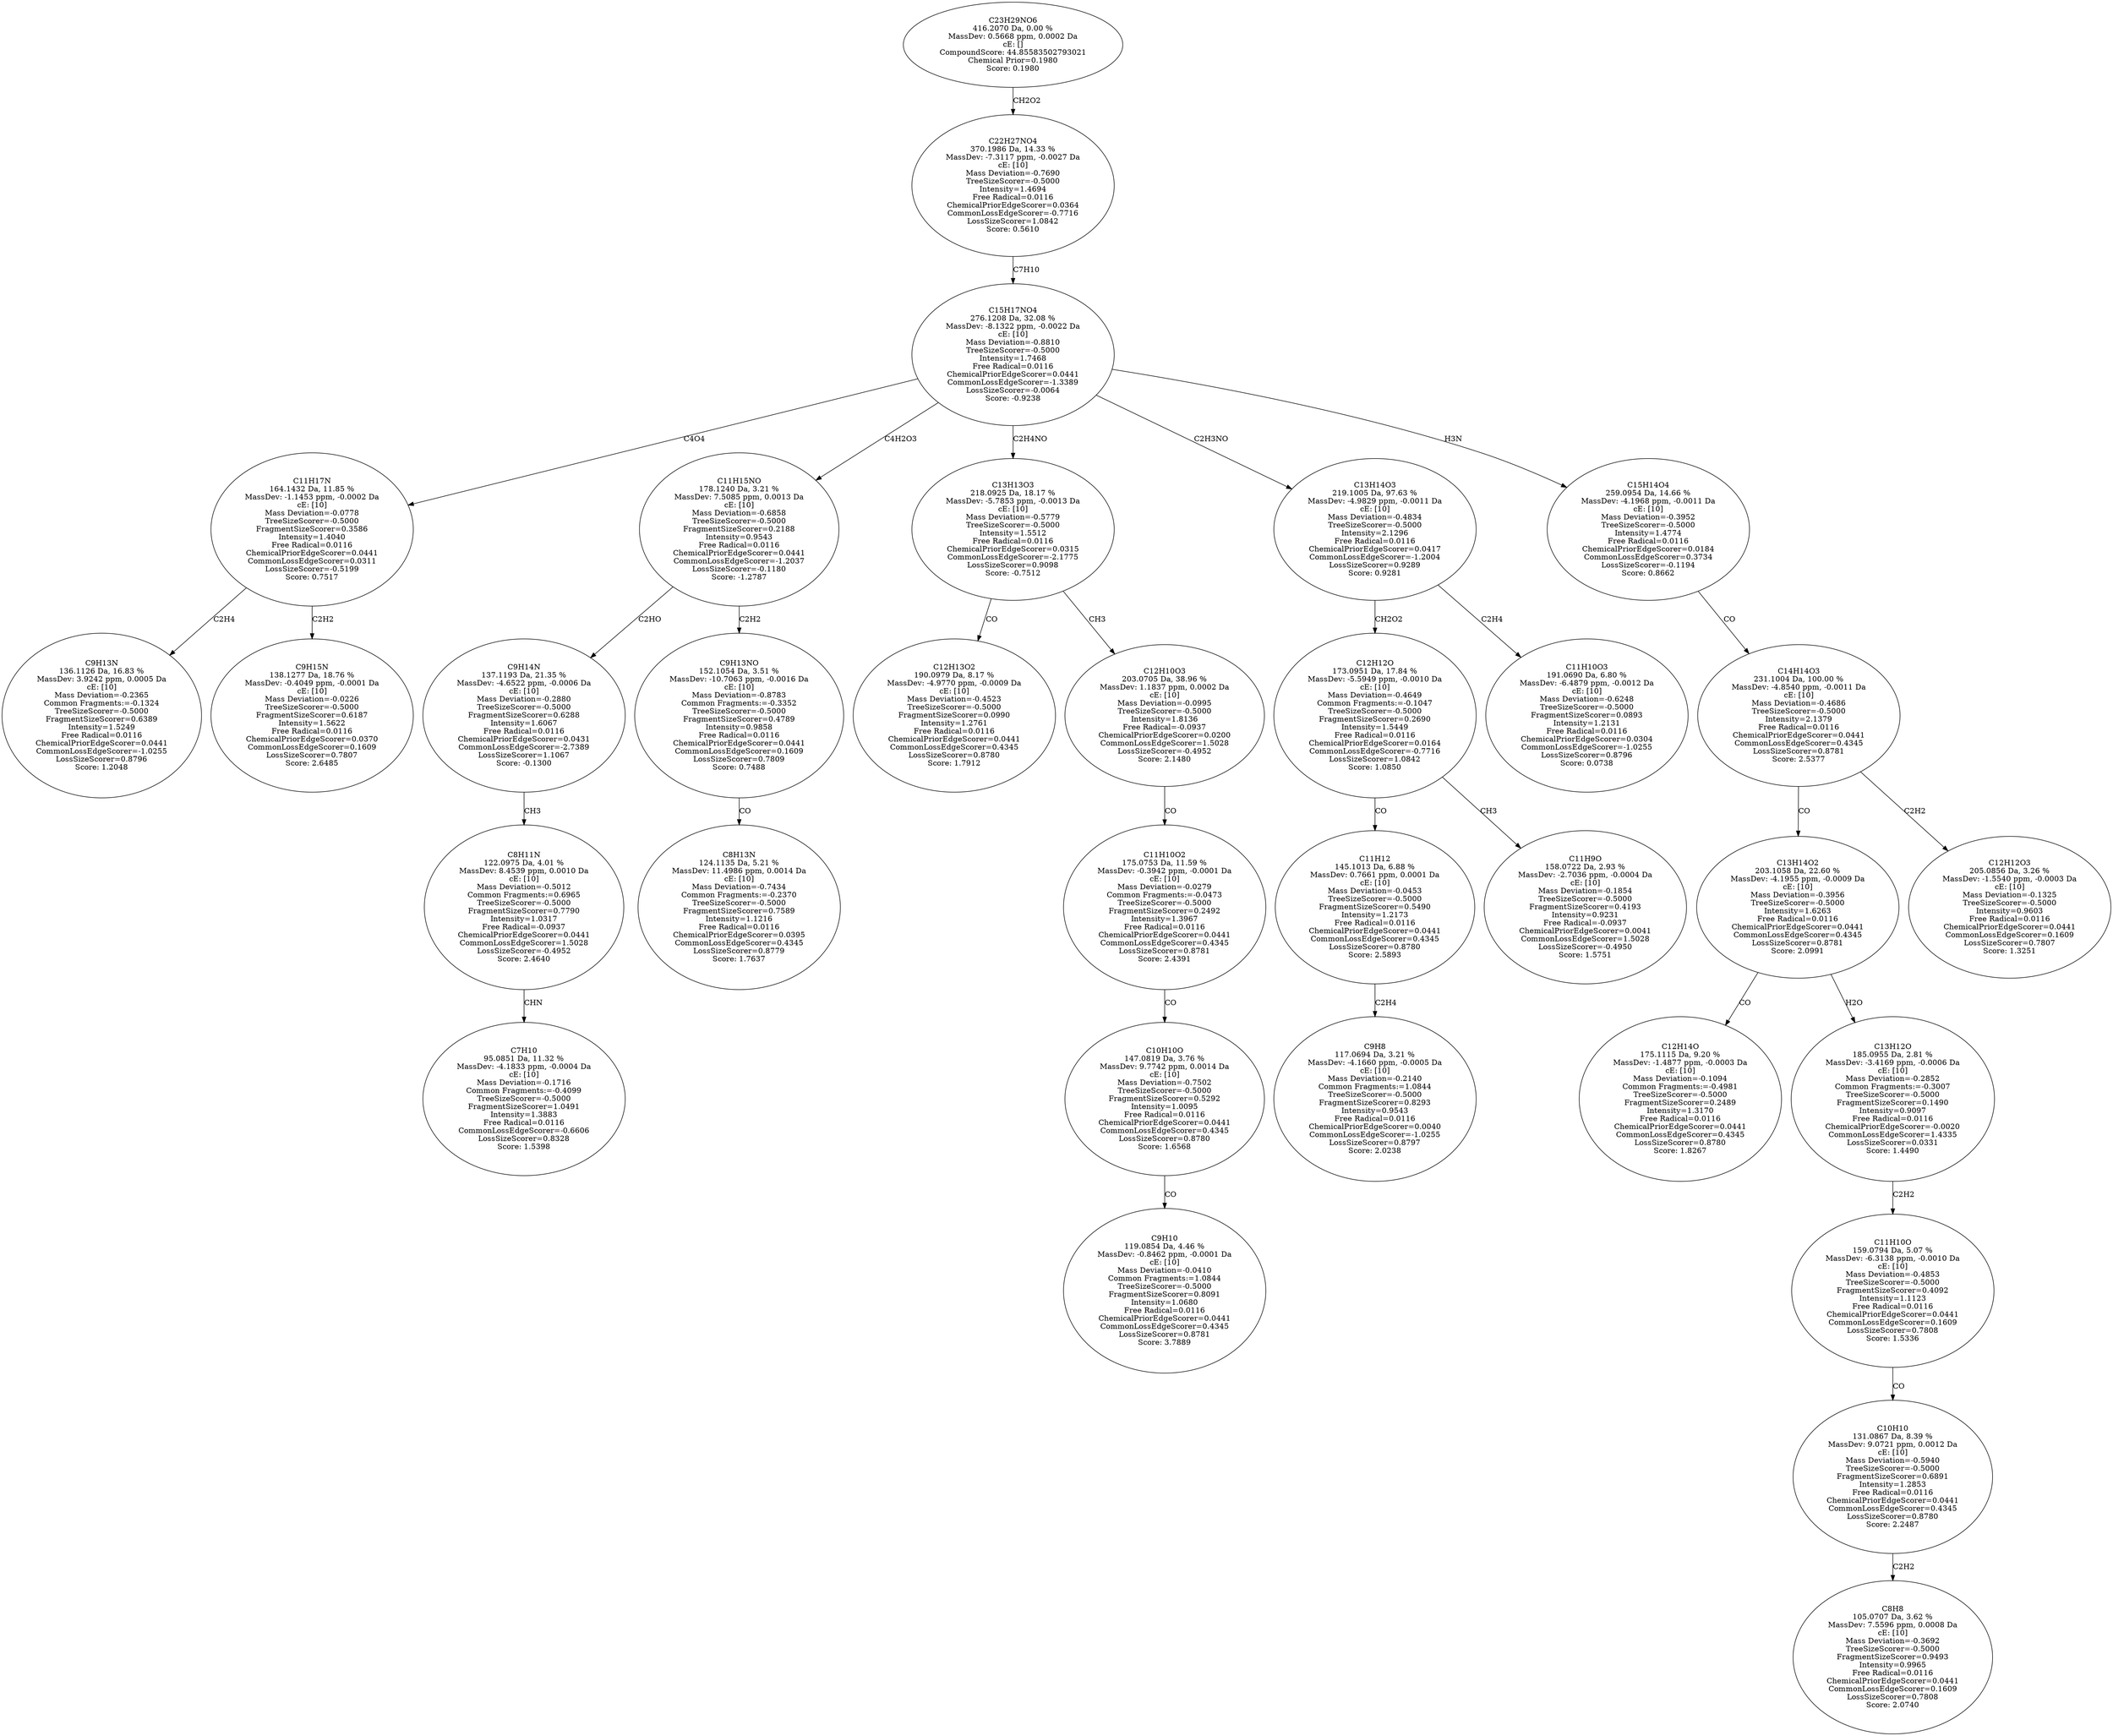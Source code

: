 strict digraph {
v1 [label="C9H13N\n136.1126 Da, 16.83 %\nMassDev: 3.9242 ppm, 0.0005 Da\ncE: [10]\nMass Deviation=-0.2365\nCommon Fragments:=-0.1324\nTreeSizeScorer=-0.5000\nFragmentSizeScorer=0.6389\nIntensity=1.5249\nFree Radical=0.0116\nChemicalPriorEdgeScorer=0.0441\nCommonLossEdgeScorer=-1.0255\nLossSizeScorer=0.8796\nScore: 1.2048"];
v2 [label="C9H15N\n138.1277 Da, 18.76 %\nMassDev: -0.4049 ppm, -0.0001 Da\ncE: [10]\nMass Deviation=-0.0226\nTreeSizeScorer=-0.5000\nFragmentSizeScorer=0.6187\nIntensity=1.5622\nFree Radical=0.0116\nChemicalPriorEdgeScorer=0.0370\nCommonLossEdgeScorer=0.1609\nLossSizeScorer=0.7807\nScore: 2.6485"];
v3 [label="C11H17N\n164.1432 Da, 11.85 %\nMassDev: -1.1453 ppm, -0.0002 Da\ncE: [10]\nMass Deviation=-0.0778\nTreeSizeScorer=-0.5000\nFragmentSizeScorer=0.3586\nIntensity=1.4040\nFree Radical=0.0116\nChemicalPriorEdgeScorer=0.0441\nCommonLossEdgeScorer=0.0311\nLossSizeScorer=-0.5199\nScore: 0.7517"];
v4 [label="C7H10\n95.0851 Da, 11.32 %\nMassDev: -4.1833 ppm, -0.0004 Da\ncE: [10]\nMass Deviation=-0.1716\nCommon Fragments:=-0.4099\nTreeSizeScorer=-0.5000\nFragmentSizeScorer=1.0491\nIntensity=1.3883\nFree Radical=0.0116\nCommonLossEdgeScorer=-0.6606\nLossSizeScorer=0.8328\nScore: 1.5398"];
v5 [label="C8H11N\n122.0975 Da, 4.01 %\nMassDev: 8.4539 ppm, 0.0010 Da\ncE: [10]\nMass Deviation=-0.5012\nCommon Fragments:=0.6965\nTreeSizeScorer=-0.5000\nFragmentSizeScorer=0.7790\nIntensity=1.0317\nFree Radical=-0.0937\nChemicalPriorEdgeScorer=0.0441\nCommonLossEdgeScorer=1.5028\nLossSizeScorer=-0.4952\nScore: 2.4640"];
v6 [label="C9H14N\n137.1193 Da, 21.35 %\nMassDev: -4.6522 ppm, -0.0006 Da\ncE: [10]\nMass Deviation=-0.2880\nTreeSizeScorer=-0.5000\nFragmentSizeScorer=0.6288\nIntensity=1.6067\nFree Radical=0.0116\nChemicalPriorEdgeScorer=0.0431\nCommonLossEdgeScorer=-2.7389\nLossSizeScorer=1.1067\nScore: -0.1300"];
v7 [label="C8H13N\n124.1135 Da, 5.21 %\nMassDev: 11.4986 ppm, 0.0014 Da\ncE: [10]\nMass Deviation=-0.7434\nCommon Fragments:=-0.2370\nTreeSizeScorer=-0.5000\nFragmentSizeScorer=0.7589\nIntensity=1.1216\nFree Radical=0.0116\nChemicalPriorEdgeScorer=0.0395\nCommonLossEdgeScorer=0.4345\nLossSizeScorer=0.8779\nScore: 1.7637"];
v8 [label="C9H13NO\n152.1054 Da, 3.51 %\nMassDev: -10.7063 ppm, -0.0016 Da\ncE: [10]\nMass Deviation=-0.8783\nCommon Fragments:=-0.3352\nTreeSizeScorer=-0.5000\nFragmentSizeScorer=0.4789\nIntensity=0.9858\nFree Radical=0.0116\nChemicalPriorEdgeScorer=0.0441\nCommonLossEdgeScorer=0.1609\nLossSizeScorer=0.7809\nScore: 0.7488"];
v9 [label="C11H15NO\n178.1240 Da, 3.21 %\nMassDev: 7.5085 ppm, 0.0013 Da\ncE: [10]\nMass Deviation=-0.6858\nTreeSizeScorer=-0.5000\nFragmentSizeScorer=0.2188\nIntensity=0.9543\nFree Radical=0.0116\nChemicalPriorEdgeScorer=0.0441\nCommonLossEdgeScorer=-1.2037\nLossSizeScorer=-0.1180\nScore: -1.2787"];
v10 [label="C12H13O2\n190.0979 Da, 8.17 %\nMassDev: -4.9770 ppm, -0.0009 Da\ncE: [10]\nMass Deviation=-0.4523\nTreeSizeScorer=-0.5000\nFragmentSizeScorer=0.0990\nIntensity=1.2761\nFree Radical=0.0116\nChemicalPriorEdgeScorer=0.0441\nCommonLossEdgeScorer=0.4345\nLossSizeScorer=0.8780\nScore: 1.7912"];
v11 [label="C9H10\n119.0854 Da, 4.46 %\nMassDev: -0.8462 ppm, -0.0001 Da\ncE: [10]\nMass Deviation=-0.0410\nCommon Fragments:=1.0844\nTreeSizeScorer=-0.5000\nFragmentSizeScorer=0.8091\nIntensity=1.0680\nFree Radical=0.0116\nChemicalPriorEdgeScorer=0.0441\nCommonLossEdgeScorer=0.4345\nLossSizeScorer=0.8781\nScore: 3.7889"];
v12 [label="C10H10O\n147.0819 Da, 3.76 %\nMassDev: 9.7742 ppm, 0.0014 Da\ncE: [10]\nMass Deviation=-0.7502\nTreeSizeScorer=-0.5000\nFragmentSizeScorer=0.5292\nIntensity=1.0095\nFree Radical=0.0116\nChemicalPriorEdgeScorer=0.0441\nCommonLossEdgeScorer=0.4345\nLossSizeScorer=0.8780\nScore: 1.6568"];
v13 [label="C11H10O2\n175.0753 Da, 11.59 %\nMassDev: -0.3942 ppm, -0.0001 Da\ncE: [10]\nMass Deviation=-0.0279\nCommon Fragments:=-0.0473\nTreeSizeScorer=-0.5000\nFragmentSizeScorer=0.2492\nIntensity=1.3967\nFree Radical=0.0116\nChemicalPriorEdgeScorer=0.0441\nCommonLossEdgeScorer=0.4345\nLossSizeScorer=0.8781\nScore: 2.4391"];
v14 [label="C12H10O3\n203.0705 Da, 38.96 %\nMassDev: 1.1837 ppm, 0.0002 Da\ncE: [10]\nMass Deviation=-0.0995\nTreeSizeScorer=-0.5000\nIntensity=1.8136\nFree Radical=-0.0937\nChemicalPriorEdgeScorer=0.0200\nCommonLossEdgeScorer=1.5028\nLossSizeScorer=-0.4952\nScore: 2.1480"];
v15 [label="C13H13O3\n218.0925 Da, 18.17 %\nMassDev: -5.7853 ppm, -0.0013 Da\ncE: [10]\nMass Deviation=-0.5779\nTreeSizeScorer=-0.5000\nIntensity=1.5512\nFree Radical=0.0116\nChemicalPriorEdgeScorer=0.0315\nCommonLossEdgeScorer=-2.1775\nLossSizeScorer=0.9098\nScore: -0.7512"];
v16 [label="C9H8\n117.0694 Da, 3.21 %\nMassDev: -4.1660 ppm, -0.0005 Da\ncE: [10]\nMass Deviation=-0.2140\nCommon Fragments:=1.0844\nTreeSizeScorer=-0.5000\nFragmentSizeScorer=0.8293\nIntensity=0.9543\nFree Radical=0.0116\nChemicalPriorEdgeScorer=0.0040\nCommonLossEdgeScorer=-1.0255\nLossSizeScorer=0.8797\nScore: 2.0238"];
v17 [label="C11H12\n145.1013 Da, 6.88 %\nMassDev: 0.7661 ppm, 0.0001 Da\ncE: [10]\nMass Deviation=-0.0453\nTreeSizeScorer=-0.5000\nFragmentSizeScorer=0.5490\nIntensity=1.2173\nFree Radical=0.0116\nChemicalPriorEdgeScorer=0.0441\nCommonLossEdgeScorer=0.4345\nLossSizeScorer=0.8780\nScore: 2.5893"];
v18 [label="C11H9O\n158.0722 Da, 2.93 %\nMassDev: -2.7036 ppm, -0.0004 Da\ncE: [10]\nMass Deviation=-0.1854\nTreeSizeScorer=-0.5000\nFragmentSizeScorer=0.4193\nIntensity=0.9231\nFree Radical=-0.0937\nChemicalPriorEdgeScorer=0.0041\nCommonLossEdgeScorer=1.5028\nLossSizeScorer=-0.4950\nScore: 1.5751"];
v19 [label="C12H12O\n173.0951 Da, 17.84 %\nMassDev: -5.5949 ppm, -0.0010 Da\ncE: [10]\nMass Deviation=-0.4649\nCommon Fragments:=-0.1047\nTreeSizeScorer=-0.5000\nFragmentSizeScorer=0.2690\nIntensity=1.5449\nFree Radical=0.0116\nChemicalPriorEdgeScorer=0.0164\nCommonLossEdgeScorer=-0.7716\nLossSizeScorer=1.0842\nScore: 1.0850"];
v20 [label="C11H10O3\n191.0690 Da, 6.80 %\nMassDev: -6.4879 ppm, -0.0012 Da\ncE: [10]\nMass Deviation=-0.6248\nTreeSizeScorer=-0.5000\nFragmentSizeScorer=0.0893\nIntensity=1.2131\nFree Radical=0.0116\nChemicalPriorEdgeScorer=0.0304\nCommonLossEdgeScorer=-1.0255\nLossSizeScorer=0.8796\nScore: 0.0738"];
v21 [label="C13H14O3\n219.1005 Da, 97.63 %\nMassDev: -4.9829 ppm, -0.0011 Da\ncE: [10]\nMass Deviation=-0.4834\nTreeSizeScorer=-0.5000\nIntensity=2.1296\nFree Radical=0.0116\nChemicalPriorEdgeScorer=0.0417\nCommonLossEdgeScorer=-1.2004\nLossSizeScorer=0.9289\nScore: 0.9281"];
v22 [label="C12H14O\n175.1115 Da, 9.20 %\nMassDev: -1.4877 ppm, -0.0003 Da\ncE: [10]\nMass Deviation=-0.1094\nCommon Fragments:=-0.4981\nTreeSizeScorer=-0.5000\nFragmentSizeScorer=0.2489\nIntensity=1.3170\nFree Radical=0.0116\nChemicalPriorEdgeScorer=0.0441\nCommonLossEdgeScorer=0.4345\nLossSizeScorer=0.8780\nScore: 1.8267"];
v23 [label="C8H8\n105.0707 Da, 3.62 %\nMassDev: 7.5596 ppm, 0.0008 Da\ncE: [10]\nMass Deviation=-0.3692\nTreeSizeScorer=-0.5000\nFragmentSizeScorer=0.9493\nIntensity=0.9965\nFree Radical=0.0116\nChemicalPriorEdgeScorer=0.0441\nCommonLossEdgeScorer=0.1609\nLossSizeScorer=0.7808\nScore: 2.0740"];
v24 [label="C10H10\n131.0867 Da, 8.39 %\nMassDev: 9.0721 ppm, 0.0012 Da\ncE: [10]\nMass Deviation=-0.5940\nTreeSizeScorer=-0.5000\nFragmentSizeScorer=0.6891\nIntensity=1.2853\nFree Radical=0.0116\nChemicalPriorEdgeScorer=0.0441\nCommonLossEdgeScorer=0.4345\nLossSizeScorer=0.8780\nScore: 2.2487"];
v25 [label="C11H10O\n159.0794 Da, 5.07 %\nMassDev: -6.3138 ppm, -0.0010 Da\ncE: [10]\nMass Deviation=-0.4853\nTreeSizeScorer=-0.5000\nFragmentSizeScorer=0.4092\nIntensity=1.1123\nFree Radical=0.0116\nChemicalPriorEdgeScorer=0.0441\nCommonLossEdgeScorer=0.1609\nLossSizeScorer=0.7808\nScore: 1.5336"];
v26 [label="C13H12O\n185.0955 Da, 2.81 %\nMassDev: -3.4169 ppm, -0.0006 Da\ncE: [10]\nMass Deviation=-0.2852\nCommon Fragments:=-0.3007\nTreeSizeScorer=-0.5000\nFragmentSizeScorer=0.1490\nIntensity=0.9097\nFree Radical=0.0116\nChemicalPriorEdgeScorer=-0.0020\nCommonLossEdgeScorer=1.4335\nLossSizeScorer=0.0331\nScore: 1.4490"];
v27 [label="C13H14O2\n203.1058 Da, 22.60 %\nMassDev: -4.1955 ppm, -0.0009 Da\ncE: [10]\nMass Deviation=-0.3956\nTreeSizeScorer=-0.5000\nIntensity=1.6263\nFree Radical=0.0116\nChemicalPriorEdgeScorer=0.0441\nCommonLossEdgeScorer=0.4345\nLossSizeScorer=0.8781\nScore: 2.0991"];
v28 [label="C12H12O3\n205.0856 Da, 3.26 %\nMassDev: -1.5540 ppm, -0.0003 Da\ncE: [10]\nMass Deviation=-0.1325\nTreeSizeScorer=-0.5000\nIntensity=0.9603\nFree Radical=0.0116\nChemicalPriorEdgeScorer=0.0441\nCommonLossEdgeScorer=0.1609\nLossSizeScorer=0.7807\nScore: 1.3251"];
v29 [label="C14H14O3\n231.1004 Da, 100.00 %\nMassDev: -4.8540 ppm, -0.0011 Da\ncE: [10]\nMass Deviation=-0.4686\nTreeSizeScorer=-0.5000\nIntensity=2.1379\nFree Radical=0.0116\nChemicalPriorEdgeScorer=0.0441\nCommonLossEdgeScorer=0.4345\nLossSizeScorer=0.8781\nScore: 2.5377"];
v30 [label="C15H14O4\n259.0954 Da, 14.66 %\nMassDev: -4.1968 ppm, -0.0011 Da\ncE: [10]\nMass Deviation=-0.3952\nTreeSizeScorer=-0.5000\nIntensity=1.4774\nFree Radical=0.0116\nChemicalPriorEdgeScorer=0.0184\nCommonLossEdgeScorer=0.3734\nLossSizeScorer=-0.1194\nScore: 0.8662"];
v31 [label="C15H17NO4\n276.1208 Da, 32.08 %\nMassDev: -8.1322 ppm, -0.0022 Da\ncE: [10]\nMass Deviation=-0.8810\nTreeSizeScorer=-0.5000\nIntensity=1.7468\nFree Radical=0.0116\nChemicalPriorEdgeScorer=0.0441\nCommonLossEdgeScorer=-1.3389\nLossSizeScorer=-0.0064\nScore: -0.9238"];
v32 [label="C22H27NO4\n370.1986 Da, 14.33 %\nMassDev: -7.3117 ppm, -0.0027 Da\ncE: [10]\nMass Deviation=-0.7690\nTreeSizeScorer=-0.5000\nIntensity=1.4694\nFree Radical=0.0116\nChemicalPriorEdgeScorer=0.0364\nCommonLossEdgeScorer=-0.7716\nLossSizeScorer=1.0842\nScore: 0.5610"];
v33 [label="C23H29NO6\n416.2070 Da, 0.00 %\nMassDev: 0.5668 ppm, 0.0002 Da\ncE: []\nCompoundScore: 44.85583502793021\nChemical Prior=0.1980\nScore: 0.1980"];
v3 -> v1 [label="C2H4"];
v3 -> v2 [label="C2H2"];
v31 -> v3 [label="C4O4"];
v5 -> v4 [label="CHN"];
v6 -> v5 [label="CH3"];
v9 -> v6 [label="C2HO"];
v8 -> v7 [label="CO"];
v9 -> v8 [label="C2H2"];
v31 -> v9 [label="C4H2O3"];
v15 -> v10 [label="CO"];
v12 -> v11 [label="CO"];
v13 -> v12 [label="CO"];
v14 -> v13 [label="CO"];
v15 -> v14 [label="CH3"];
v31 -> v15 [label="C2H4NO"];
v17 -> v16 [label="C2H4"];
v19 -> v17 [label="CO"];
v19 -> v18 [label="CH3"];
v21 -> v19 [label="CH2O2"];
v21 -> v20 [label="C2H4"];
v31 -> v21 [label="C2H3NO"];
v27 -> v22 [label="CO"];
v24 -> v23 [label="C2H2"];
v25 -> v24 [label="CO"];
v26 -> v25 [label="C2H2"];
v27 -> v26 [label="H2O"];
v29 -> v27 [label="CO"];
v29 -> v28 [label="C2H2"];
v30 -> v29 [label="CO"];
v31 -> v30 [label="H3N"];
v32 -> v31 [label="C7H10"];
v33 -> v32 [label="CH2O2"];
}